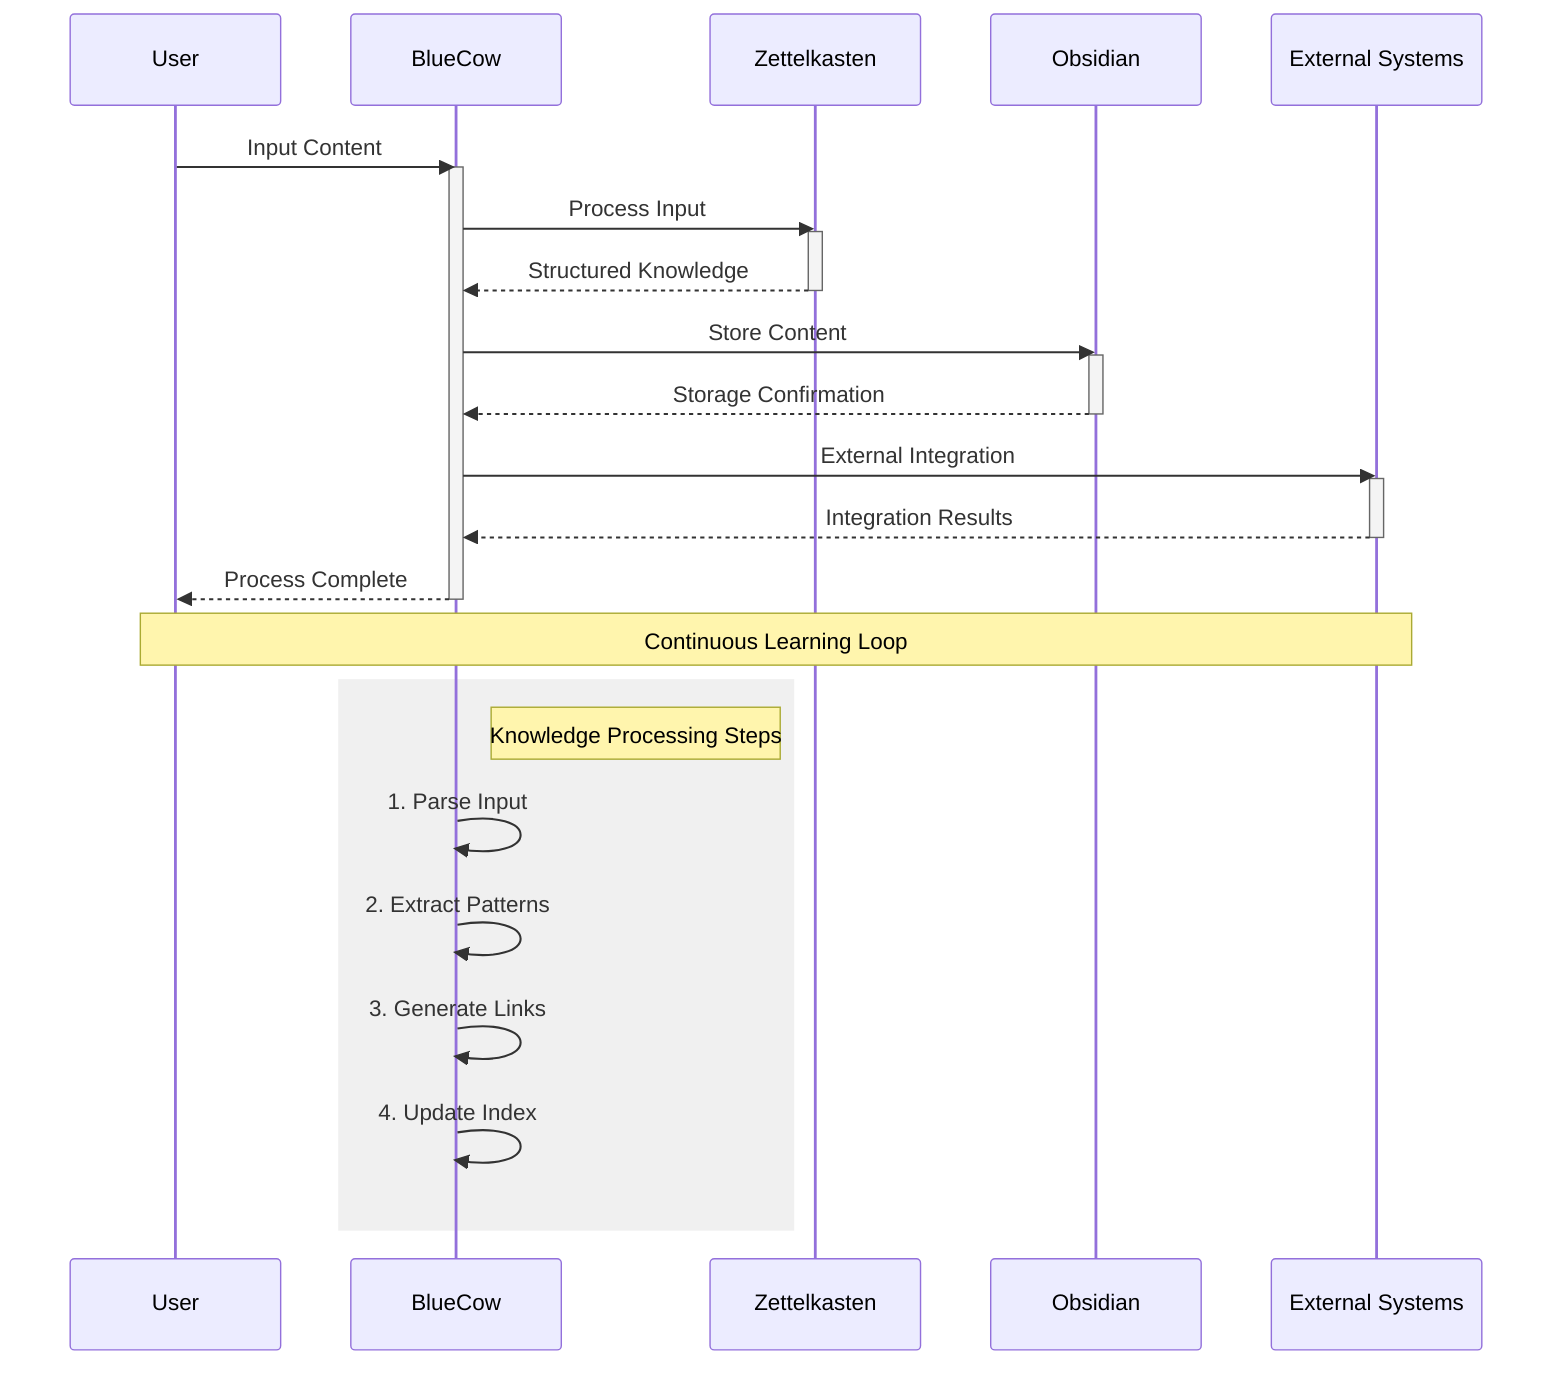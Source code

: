 sequenceDiagram
    participant U as User
    participant BC as BlueCow
    participant ZK as Zettelkasten
    participant OB as Obsidian
    participant EX as External Systems

    U->>BC: Input Content
    activate BC
    
    BC->>ZK: Process Input
    activate ZK
    ZK-->>BC: Structured Knowledge
    deactivate ZK
    
    BC->>OB: Store Content
    activate OB
    OB-->>BC: Storage Confirmation
    deactivate OB
    
    BC->>EX: External Integration
    activate EX
    EX-->>BC: Integration Results
    deactivate EX
    
    BC-->>U: Process Complete
    deactivate BC
    
    Note over U,EX: Continuous Learning Loop
    
    rect rgb(240, 240, 240)
        Note right of BC: Knowledge Processing Steps
        BC->>BC: 1. Parse Input
        BC->>BC: 2. Extract Patterns
        BC->>BC: 3. Generate Links
        BC->>BC: 4. Update Index
    end